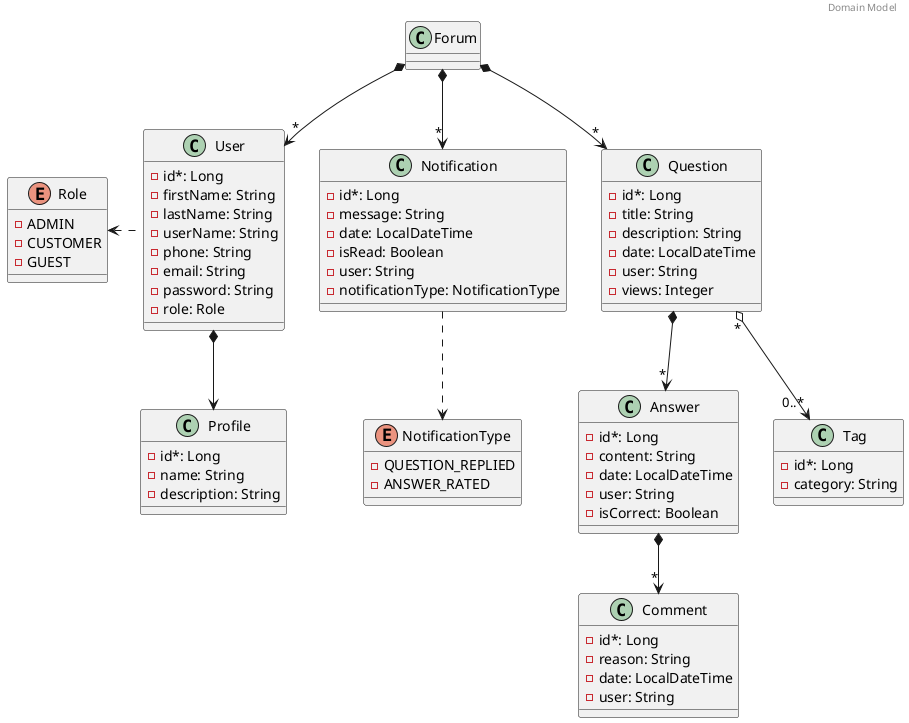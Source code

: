 @startuml

header Domain Model

Forum *-down-> "*" User
Forum *-down-> "*" Notification
Forum *-down-> "*" Question
User *-down-> Profile
User .-left-> Role
Notification .down-> NotificationType
Question *-down-> "*" Answer
Question "*" o-down-> "0..*" Tag
Answer *-down-> "*" Comment


class User {
- id*: Long
- firstName: String
- lastName: String
- userName: String
- phone: String
- email: String
- password: String
- role: Role
}

enum Role {
- ADMIN
- CUSTOMER
- GUEST
}

enum NotificationType {
- QUESTION_REPLIED
- ANSWER_RATED
}

class Profile {
- id*: Long
- name: String
- description: String
}

class Question {
- id*: Long
- title: String
- description: String
- date: LocalDateTime
- user: String
- views: Integer
}

class Answer {
- id*: Long
- content: String
- date: LocalDateTime
- user: String
- isCorrect: Boolean
}

class Comment {
- id*: Long
- reason: String
- date: LocalDateTime
- user: String
}

class Tag {
- id*: Long
- category: String
}

class Notification {
- id*: Long
- message: String
- date: LocalDateTime
- isRead: Boolean
- user: String
- notificationType: NotificationType
}

@enduml